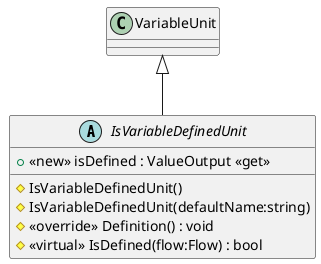 @startuml
abstract class IsVariableDefinedUnit {
    # IsVariableDefinedUnit()
    # IsVariableDefinedUnit(defaultName:string)
    + <<new>> isDefined : ValueOutput <<get>>
    # <<override>> Definition() : void
    # <<virtual>> IsDefined(flow:Flow) : bool
}
VariableUnit <|-- IsVariableDefinedUnit
@enduml
